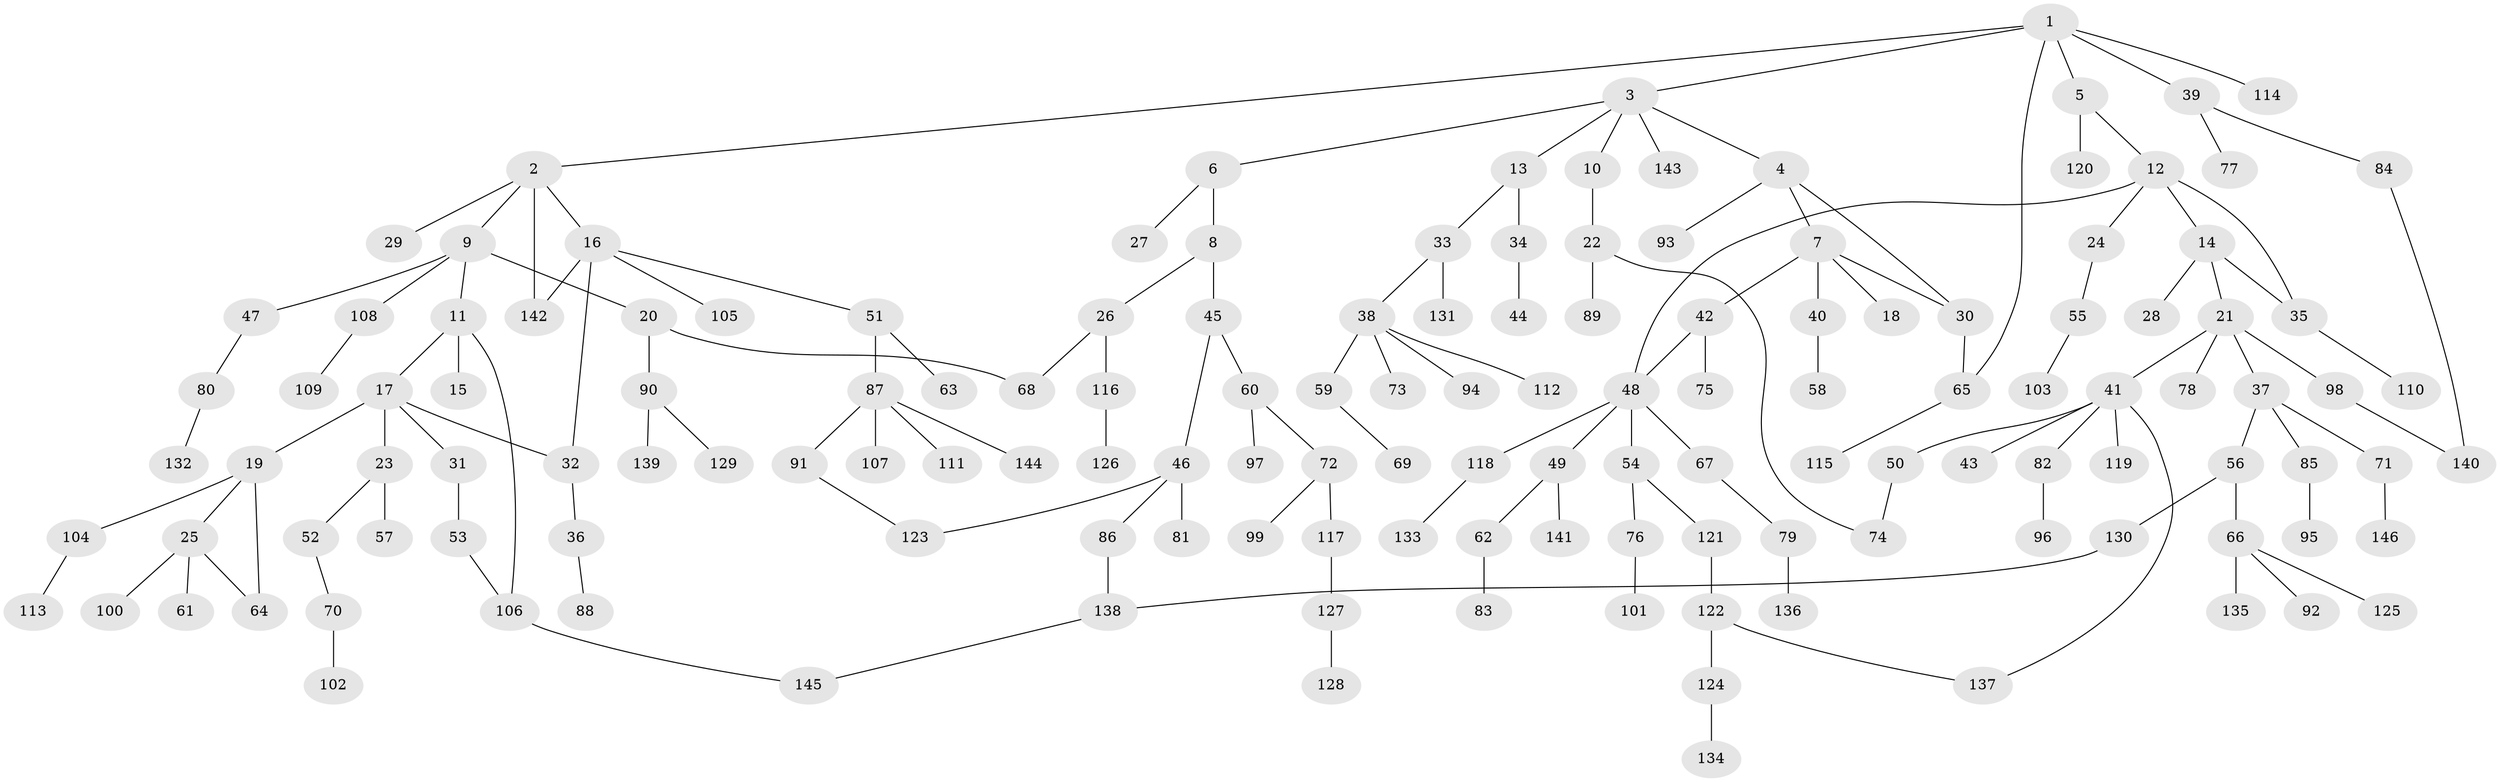 // Generated by graph-tools (version 1.1) at 2025/13/03/09/25 04:13:31]
// undirected, 146 vertices, 160 edges
graph export_dot {
graph [start="1"]
  node [color=gray90,style=filled];
  1;
  2;
  3;
  4;
  5;
  6;
  7;
  8;
  9;
  10;
  11;
  12;
  13;
  14;
  15;
  16;
  17;
  18;
  19;
  20;
  21;
  22;
  23;
  24;
  25;
  26;
  27;
  28;
  29;
  30;
  31;
  32;
  33;
  34;
  35;
  36;
  37;
  38;
  39;
  40;
  41;
  42;
  43;
  44;
  45;
  46;
  47;
  48;
  49;
  50;
  51;
  52;
  53;
  54;
  55;
  56;
  57;
  58;
  59;
  60;
  61;
  62;
  63;
  64;
  65;
  66;
  67;
  68;
  69;
  70;
  71;
  72;
  73;
  74;
  75;
  76;
  77;
  78;
  79;
  80;
  81;
  82;
  83;
  84;
  85;
  86;
  87;
  88;
  89;
  90;
  91;
  92;
  93;
  94;
  95;
  96;
  97;
  98;
  99;
  100;
  101;
  102;
  103;
  104;
  105;
  106;
  107;
  108;
  109;
  110;
  111;
  112;
  113;
  114;
  115;
  116;
  117;
  118;
  119;
  120;
  121;
  122;
  123;
  124;
  125;
  126;
  127;
  128;
  129;
  130;
  131;
  132;
  133;
  134;
  135;
  136;
  137;
  138;
  139;
  140;
  141;
  142;
  143;
  144;
  145;
  146;
  1 -- 2;
  1 -- 3;
  1 -- 5;
  1 -- 39;
  1 -- 114;
  1 -- 65;
  2 -- 9;
  2 -- 16;
  2 -- 29;
  2 -- 142;
  3 -- 4;
  3 -- 6;
  3 -- 10;
  3 -- 13;
  3 -- 143;
  4 -- 7;
  4 -- 30;
  4 -- 93;
  5 -- 12;
  5 -- 120;
  6 -- 8;
  6 -- 27;
  7 -- 18;
  7 -- 40;
  7 -- 42;
  7 -- 30;
  8 -- 26;
  8 -- 45;
  9 -- 11;
  9 -- 20;
  9 -- 47;
  9 -- 108;
  10 -- 22;
  11 -- 15;
  11 -- 17;
  11 -- 106;
  12 -- 14;
  12 -- 24;
  12 -- 35;
  12 -- 48;
  13 -- 33;
  13 -- 34;
  14 -- 21;
  14 -- 28;
  14 -- 35;
  16 -- 32;
  16 -- 51;
  16 -- 105;
  16 -- 142;
  17 -- 19;
  17 -- 23;
  17 -- 31;
  17 -- 32;
  19 -- 25;
  19 -- 104;
  19 -- 64;
  20 -- 68;
  20 -- 90;
  21 -- 37;
  21 -- 41;
  21 -- 78;
  21 -- 98;
  22 -- 74;
  22 -- 89;
  23 -- 52;
  23 -- 57;
  24 -- 55;
  25 -- 61;
  25 -- 64;
  25 -- 100;
  26 -- 116;
  26 -- 68;
  30 -- 65;
  31 -- 53;
  32 -- 36;
  33 -- 38;
  33 -- 131;
  34 -- 44;
  35 -- 110;
  36 -- 88;
  37 -- 56;
  37 -- 71;
  37 -- 85;
  38 -- 59;
  38 -- 73;
  38 -- 94;
  38 -- 112;
  39 -- 77;
  39 -- 84;
  40 -- 58;
  41 -- 43;
  41 -- 50;
  41 -- 82;
  41 -- 119;
  41 -- 137;
  42 -- 75;
  42 -- 48;
  45 -- 46;
  45 -- 60;
  46 -- 81;
  46 -- 86;
  46 -- 123;
  47 -- 80;
  48 -- 49;
  48 -- 54;
  48 -- 67;
  48 -- 118;
  49 -- 62;
  49 -- 141;
  50 -- 74;
  51 -- 63;
  51 -- 87;
  52 -- 70;
  53 -- 106;
  54 -- 76;
  54 -- 121;
  55 -- 103;
  56 -- 66;
  56 -- 130;
  59 -- 69;
  60 -- 72;
  60 -- 97;
  62 -- 83;
  65 -- 115;
  66 -- 92;
  66 -- 125;
  66 -- 135;
  67 -- 79;
  70 -- 102;
  71 -- 146;
  72 -- 99;
  72 -- 117;
  76 -- 101;
  79 -- 136;
  80 -- 132;
  82 -- 96;
  84 -- 140;
  85 -- 95;
  86 -- 138;
  87 -- 91;
  87 -- 107;
  87 -- 111;
  87 -- 144;
  90 -- 129;
  90 -- 139;
  91 -- 123;
  98 -- 140;
  104 -- 113;
  106 -- 145;
  108 -- 109;
  116 -- 126;
  117 -- 127;
  118 -- 133;
  121 -- 122;
  122 -- 124;
  122 -- 137;
  124 -- 134;
  127 -- 128;
  130 -- 138;
  138 -- 145;
}

